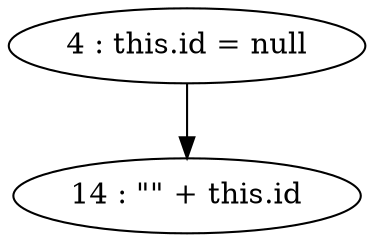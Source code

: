 digraph G {
"4 : this.id = null"
"4 : this.id = null" -> "14 : \"\" + this.id"
"14 : \"\" + this.id"
}
